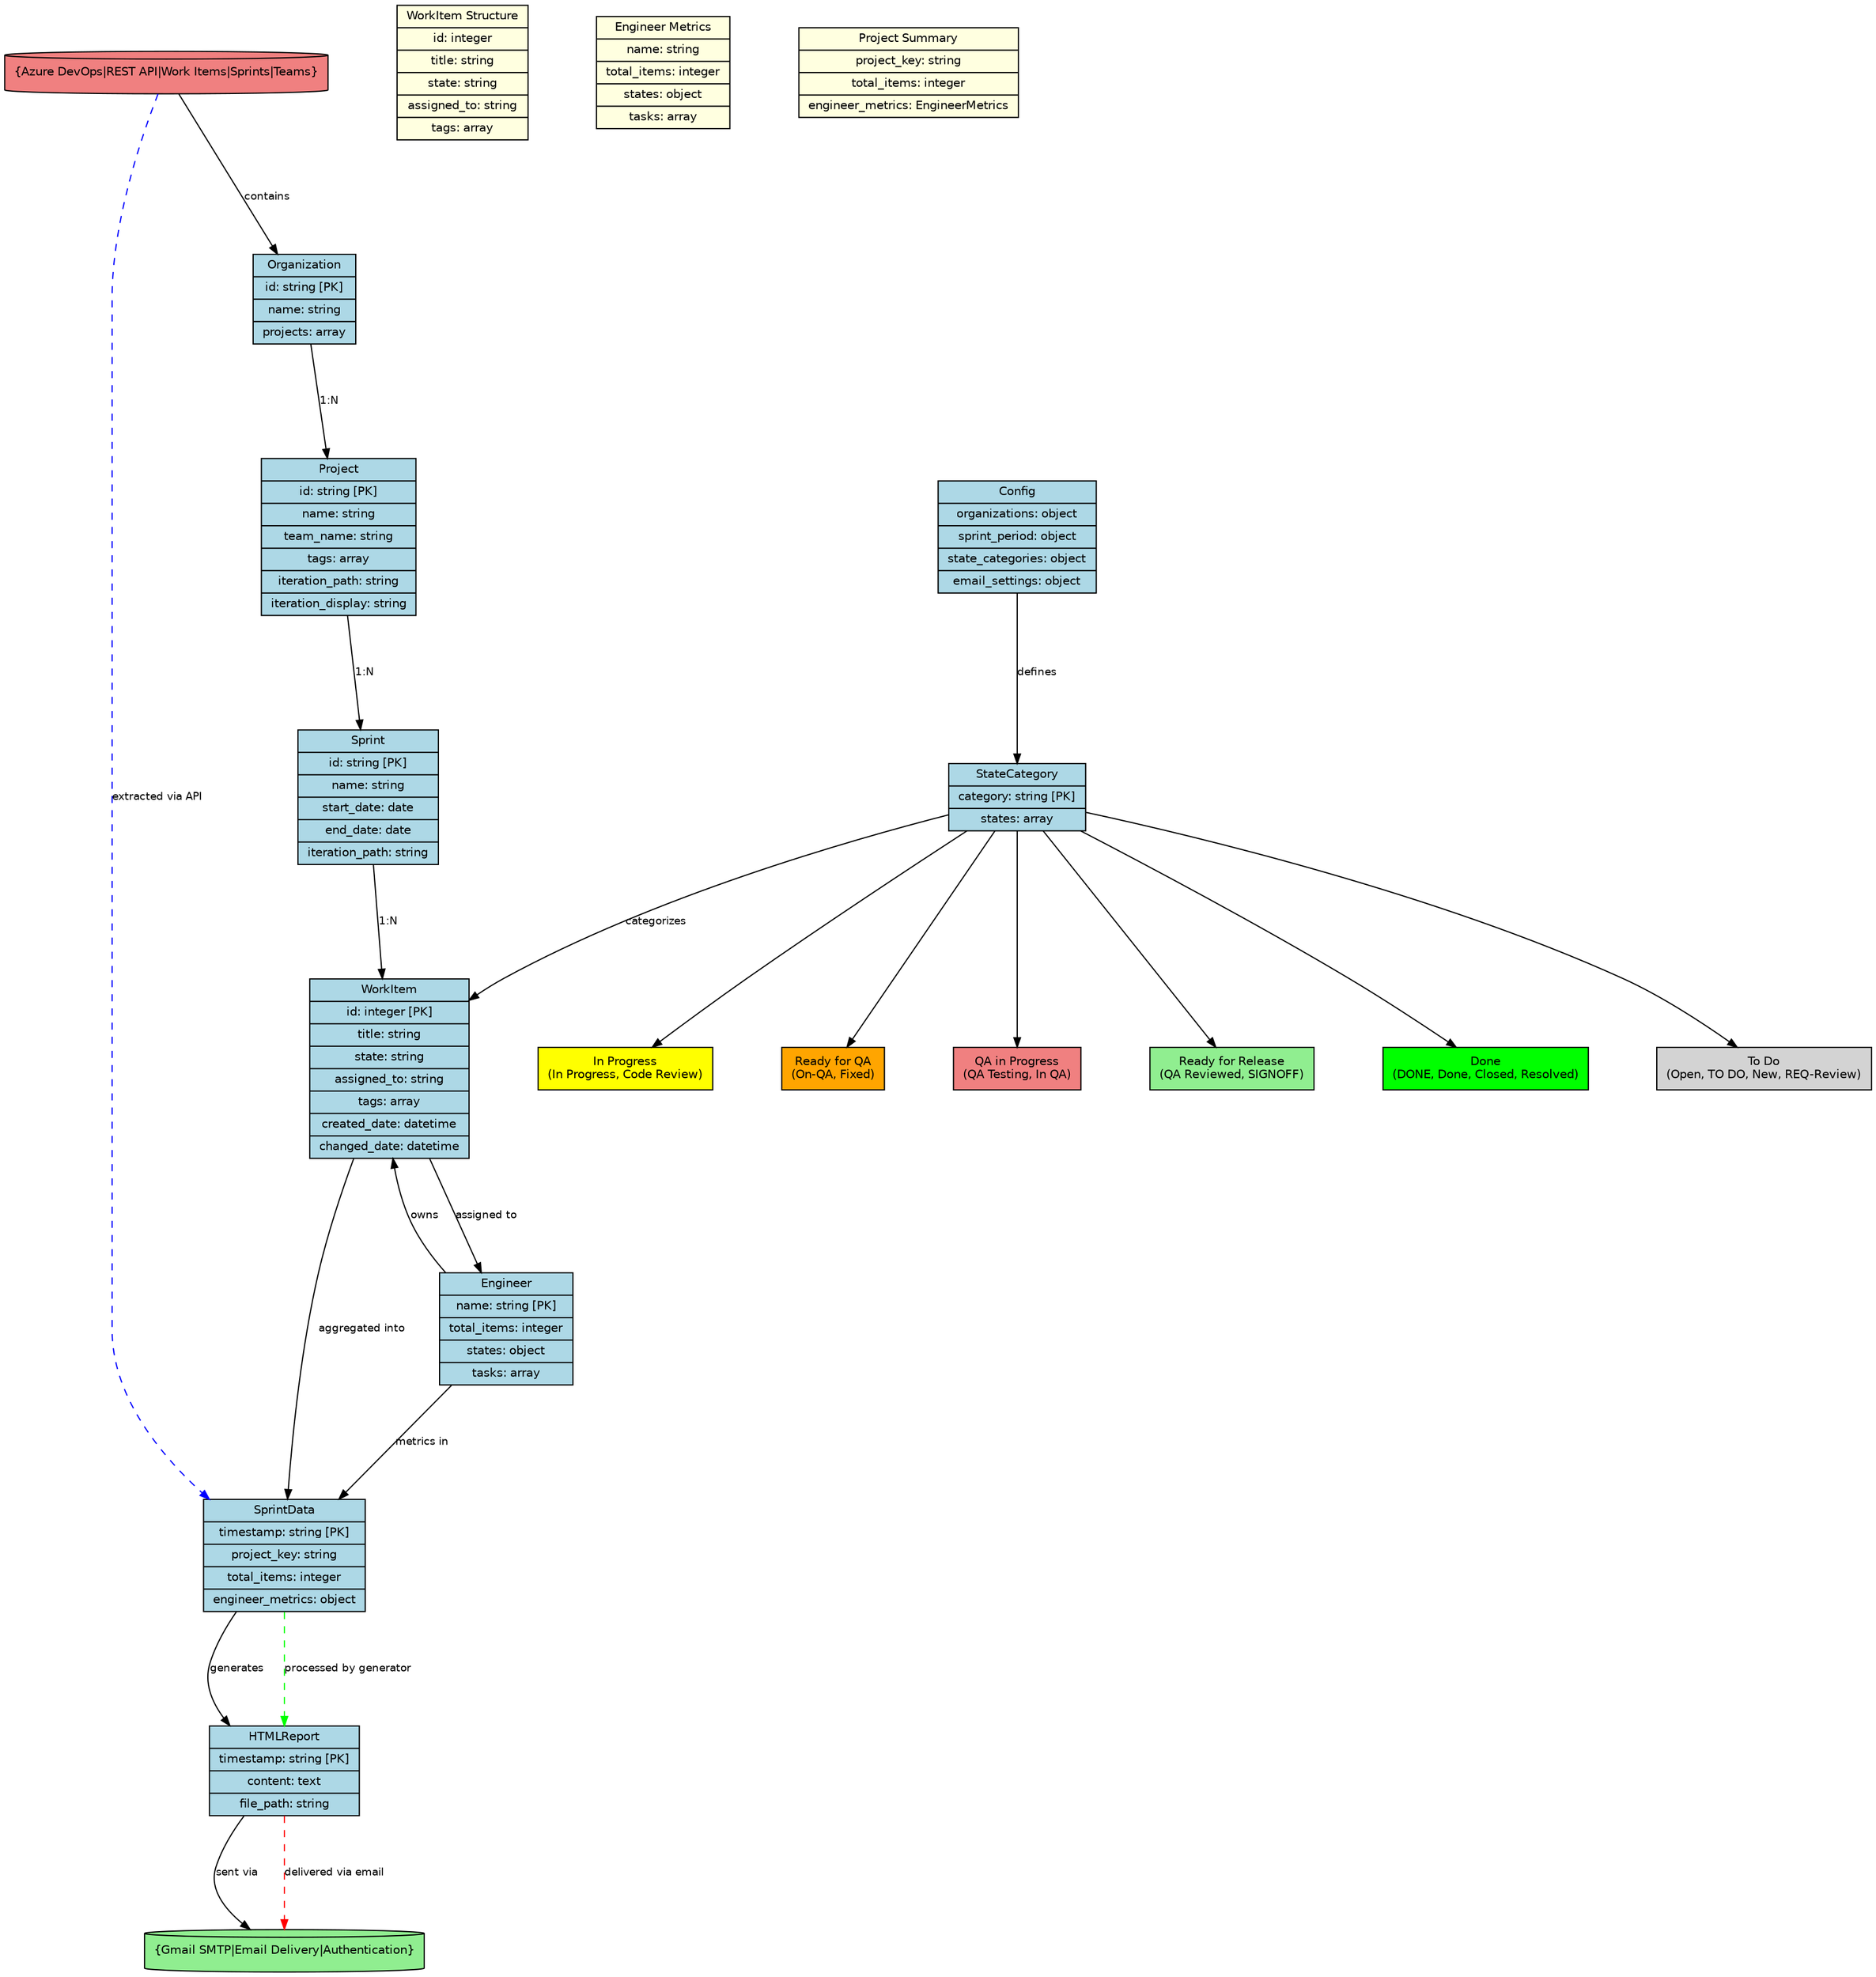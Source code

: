 digraph AzureDevOpsSprintReportingERD {
  rankdir=TB;
  graph [splines=true, nodesep=0.8, ranksep=1.2];
  node [shape=record, fontname="Helvetica", fontsize=10, style=filled, fillcolor=lightblue];
  edge [arrowsize=0.8, fontname="Helvetica", fontsize=9];

  // External Systems
  "Azure DevOps" [shape=cylinder, fillcolor=lightcoral, label="{Azure DevOps|REST API|Work Items|Sprints|Teams}"];
  "Gmail SMTP" [shape=cylinder, fillcolor=lightgreen, label="{Gmail SMTP|Email Delivery|Authentication}"];

  // Core Data Entities
  "Organization" [label="{Organization|id: string [PK]|name: string|projects: array}"];
  "Project" [label="{Project|id: string [PK]|name: string|team_name: string|tags: array|iteration_path: string|iteration_display: string}"];
  "Sprint" [label="{Sprint|id: string [PK]|name: string|start_date: date|end_date: date|iteration_path: string}"];
  "WorkItem" [label="{WorkItem|id: integer [PK]|title: string|state: string|assigned_to: string|tags: array|created_date: datetime|changed_date: datetime}"];
  "Engineer" [label="{Engineer|name: string [PK]|total_items: integer|states: object|tasks: array}"];

  // Configuration Entities
  "Config" [label="{Config|organizations: object|sprint_period: object|state_categories: object|email_settings: object}"];
  "StateCategory" [label="{StateCategory|category: string [PK]|states: array}"];

  // Data Storage
  "SprintData" [label="{SprintData|timestamp: string [PK]|project_key: string|total_items: integer|engineer_metrics: object}"];
  "HTMLReport" [label="{HTMLReport|timestamp: string [PK]|content: text|file_path: string}"];

  // Relationships
  "Azure DevOps" -> "Organization" [label="contains"];
  "Organization" -> "Project" [label="1:N"];
  "Project" -> "Sprint" [label="1:N"];
  "Sprint" -> "WorkItem" [label="1:N"];
  "WorkItem" -> "Engineer" [label="assigned to"];
  "Engineer" -> "WorkItem" [label="owns"];
  
  "Config" -> "StateCategory" [label="defines"];
  "StateCategory" -> "WorkItem" [label="categorizes"];
  
  "WorkItem" -> "SprintData" [label="aggregated into"];
  "Engineer" -> "SprintData" [label="metrics in"];
  "SprintData" -> "HTMLReport" [label="generates"];
  
  "HTMLReport" -> "Gmail SMTP" [label="sent via"];

  // Data Flow Annotations
  "Azure DevOps" -> "SprintData" [label="extracted via API", style=dashed, color=blue];
  "SprintData" -> "HTMLReport" [label="processed by generator", style=dashed, color=green];
  "HTMLReport" -> "Gmail SMTP" [label="delivered via email", style=dashed, color=red];

  // Key Attributes
  subgraph "Key Data Structures" {
    "WorkItemStructure" [label="{WorkItem Structure|id: integer|title: string|state: string|assigned_to: string|tags: array}", fillcolor=lightyellow];
    "EngineerMetrics" [label="{Engineer Metrics|name: string|total_items: integer|states: object|tasks: array}", fillcolor=lightyellow];
    "ProjectSummary" [label="{Project Summary|project_key: string|total_items: integer|engineer_metrics: EngineerMetrics}", fillcolor=lightyellow];
  }

  // Status Categories
  subgraph "Status Categories" {
    "ToDo" [label="To Do\n(Open, TO DO, New, REQ-Review)", fillcolor=lightgray];
    "InProgress" [label="In Progress\n(In Progress, Code Review)", fillcolor=yellow];
    "ReadyForQA" [label="Ready for QA\n(On-QA, Fixed)", fillcolor=orange];
    "QAInProgress" [label="QA in Progress\n(QA Testing, In QA)", fillcolor=lightcoral];
    "ReadyForRelease" [label="Ready for Release\n(QA Reviewed, SIGNOFF)", fillcolor=lightgreen];
    "Done" [label="Done\n(DONE, Done, Closed, Resolved)", fillcolor=green];
  }

  "StateCategory" -> "ToDo";
  "StateCategory" -> "InProgress";
  "StateCategory" -> "ReadyForQA";
  "StateCategory" -> "QAInProgress";
  "StateCategory" -> "ReadyForRelease";
  "StateCategory" -> "Done";
}
